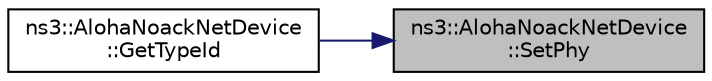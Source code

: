 digraph "ns3::AlohaNoackNetDevice::SetPhy"
{
 // LATEX_PDF_SIZE
  edge [fontname="Helvetica",fontsize="10",labelfontname="Helvetica",labelfontsize="10"];
  node [fontname="Helvetica",fontsize="10",shape=record];
  rankdir="RL";
  Node1 [label="ns3::AlohaNoackNetDevice\l::SetPhy",height=0.2,width=0.4,color="black", fillcolor="grey75", style="filled", fontcolor="black",tooltip="Set the Phy object which is attached to this device."];
  Node1 -> Node2 [dir="back",color="midnightblue",fontsize="10",style="solid",fontname="Helvetica"];
  Node2 [label="ns3::AlohaNoackNetDevice\l::GetTypeId",height=0.2,width=0.4,color="black", fillcolor="white", style="filled",URL="$classns3_1_1_aloha_noack_net_device.html#a796a6c8182b1a6e3149407a7df561b05",tooltip="Get the type ID."];
}
